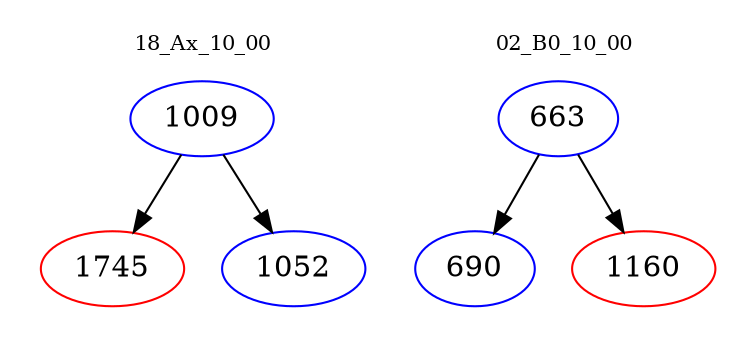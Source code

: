 digraph{
subgraph cluster_0 {
color = white
label = "18_Ax_10_00";
fontsize=10;
T0_1009 [label="1009", color="blue"]
T0_1009 -> T0_1745 [color="black"]
T0_1745 [label="1745", color="red"]
T0_1009 -> T0_1052 [color="black"]
T0_1052 [label="1052", color="blue"]
}
subgraph cluster_1 {
color = white
label = "02_B0_10_00";
fontsize=10;
T1_663 [label="663", color="blue"]
T1_663 -> T1_690 [color="black"]
T1_690 [label="690", color="blue"]
T1_663 -> T1_1160 [color="black"]
T1_1160 [label="1160", color="red"]
}
}
